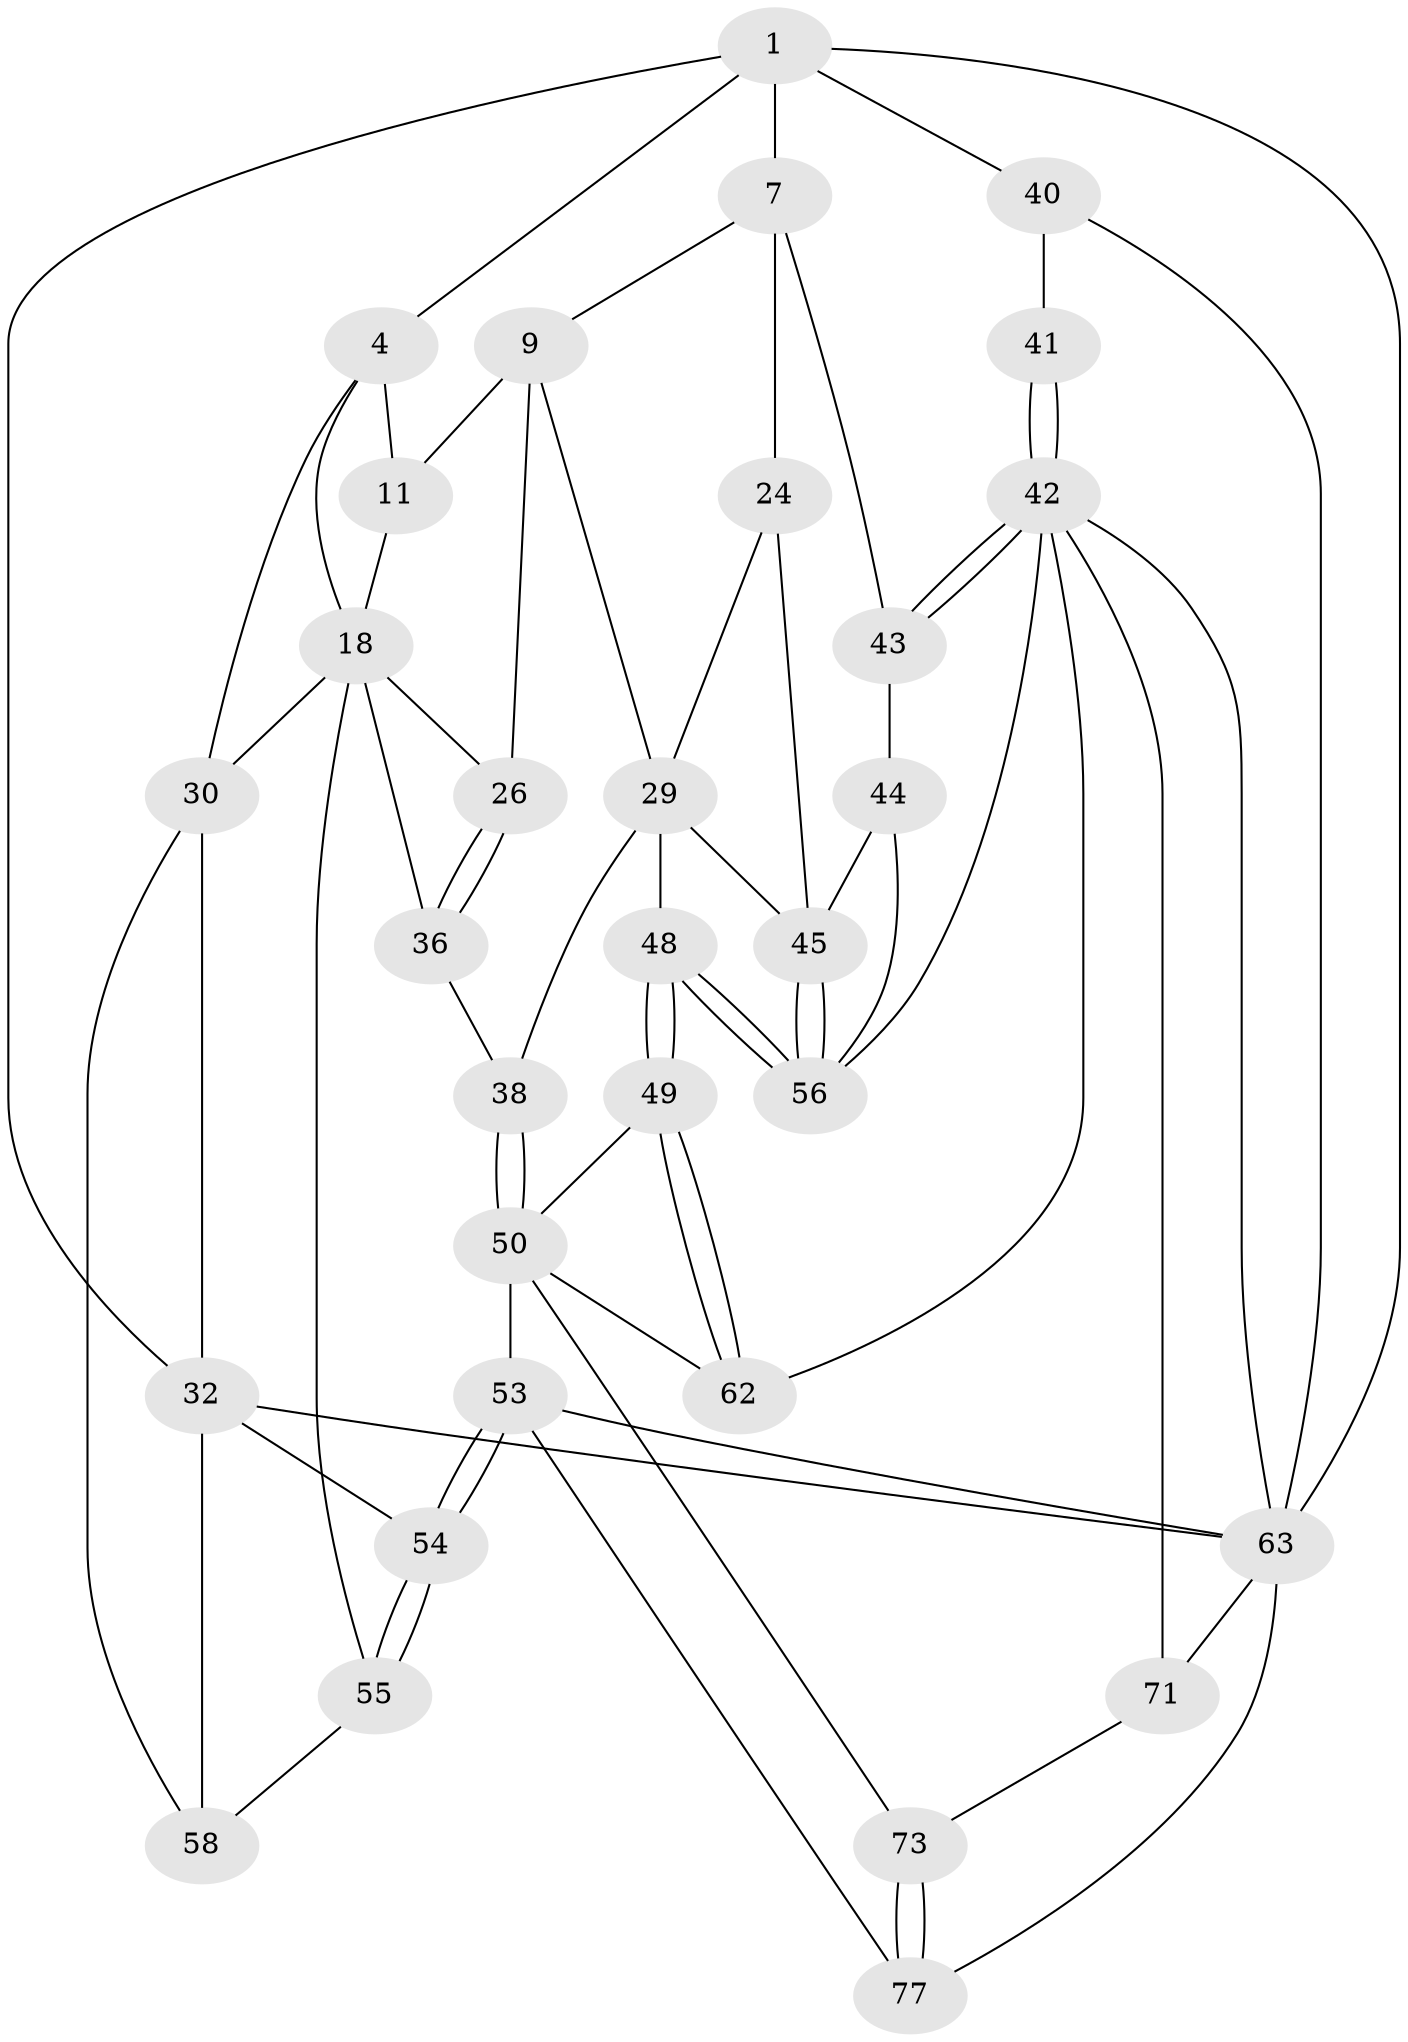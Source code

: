 // original degree distribution, {3: 0.025, 5: 0.525, 4: 0.2375, 6: 0.2125}
// Generated by graph-tools (version 1.1) at 2025/21/03/04/25 18:21:42]
// undirected, 32 vertices, 71 edges
graph export_dot {
graph [start="1"]
  node [color=gray90,style=filled];
  1 [pos="+0.6701940170839658+0",super="+6+2"];
  4 [pos="+0+0",super="+5+14"];
  7 [pos="+0.6599585311242356+0.006844672476950279",super="+8+22"];
  9 [pos="+0.5670706301647014+0.11797065087717713",super="+25+10"];
  11 [pos="+0.3459343545008692+0",super="+12"];
  18 [pos="+0.3841203086057094+0.18754932696401885",super="+19+27"];
  24 [pos="+0.7398572832017272+0.2816036677891762",super="+28"];
  26 [pos="+0.47368976255429135+0.2832193260149463"];
  29 [pos="+0.6089867388503645+0.35416161659295886",super="+37"];
  30 [pos="+0.01764058435262829+0.34605745168922103",super="+31+33"];
  32 [pos="+0+0.39313242183781677",super="+65"];
  36 [pos="+0.46980915593502476+0.40268836536806557"];
  38 [pos="+0.5597090150154805+0.39278334361428674",super="+39"];
  40 [pos="+1+0.46779515828202217"];
  41 [pos="+1+0.4888124750458654"];
  42 [pos="+0.9512514512538122+0.4765729850813842",super="+59"];
  43 [pos="+0.8384179154086401+0.4483792348040672"];
  44 [pos="+0.8163569678652141+0.45464450104033816"];
  45 [pos="+0.7580668773807318+0.451821756156634",super="+46"];
  48 [pos="+0.6656343349355885+0.5408457698407018"];
  49 [pos="+0.618957555841905+0.5859600453927284"];
  50 [pos="+0.560676559022782+0.6157881469016567",super="+51"];
  53 [pos="+0.4164644989099794+0.7323923501234407",super="+78"];
  54 [pos="+0.3465246161217698+0.668572620304127",super="+70"];
  55 [pos="+0.3173547322460459+0.6323599788511374"];
  56 [pos="+0.6774535327066882+0.5388218736382469",super="+57"];
  58 [pos="+0.31553970378843077+0.6321418515817206"];
  62 [pos="+0.8231868377175122+0.7227017731440805"];
  63 [pos="+1+1",super="+66+75+64"];
  71 [pos="+0.8311980750761785+0.7640709614050992",super="+72"];
  73 [pos="+0.7358696715971803+0.8625250405640538"];
  77 [pos="+0.9032863701655355+1"];
  1 -- 7 [weight=2];
  1 -- 32;
  1 -- 4;
  1 -- 40;
  1 -- 63 [weight=2];
  4 -- 11 [weight=2];
  4 -- 18;
  4 -- 30;
  7 -- 24 [weight=2];
  7 -- 9;
  7 -- 43;
  9 -- 26;
  9 -- 29;
  9 -- 11 [weight=2];
  11 -- 18 [weight=2];
  18 -- 30 [weight=2];
  18 -- 36;
  18 -- 55;
  18 -- 26;
  24 -- 29;
  24 -- 45;
  26 -- 36;
  26 -- 36;
  29 -- 48;
  29 -- 38;
  29 -- 45;
  30 -- 32;
  30 -- 58;
  32 -- 58;
  32 -- 54;
  32 -- 63;
  36 -- 38;
  38 -- 50 [weight=2];
  38 -- 50;
  40 -- 41;
  40 -- 63;
  41 -- 42 [weight=2];
  41 -- 42;
  42 -- 43;
  42 -- 43;
  42 -- 71;
  42 -- 56;
  42 -- 62;
  42 -- 63;
  43 -- 44;
  44 -- 45;
  44 -- 56;
  45 -- 56;
  45 -- 56;
  48 -- 49;
  48 -- 49;
  48 -- 56;
  48 -- 56;
  49 -- 50;
  49 -- 62;
  49 -- 62;
  50 -- 53 [weight=2];
  50 -- 73;
  50 -- 62;
  53 -- 54 [weight=2];
  53 -- 54;
  53 -- 77;
  53 -- 63;
  54 -- 55;
  54 -- 55;
  55 -- 58;
  63 -- 77;
  63 -- 71;
  71 -- 73;
  73 -- 77;
  73 -- 77;
}
